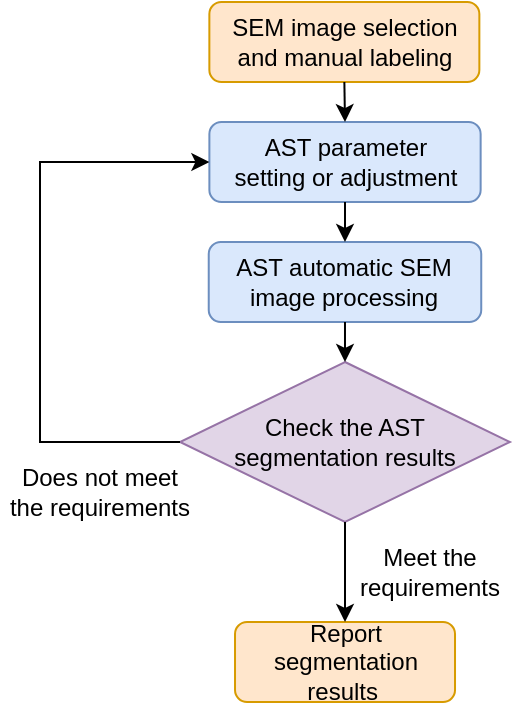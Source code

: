<mxfile version="17.1.3" type="github">
  <diagram id="C5RBs43oDa-KdzZeNtuy" name="Page-1">
    <mxGraphModel dx="788" dy="512" grid="1" gridSize="10" guides="1" tooltips="1" connect="1" arrows="1" fold="1" page="1" pageScale="1" pageWidth="827" pageHeight="1169" math="0" shadow="0">
      <root>
        <mxCell id="WIyWlLk6GJQsqaUBKTNV-0" />
        <mxCell id="WIyWlLk6GJQsqaUBKTNV-1" parent="WIyWlLk6GJQsqaUBKTNV-0" />
        <mxCell id="1l6Q6XfvDbMfiRP0JhrZ-0" value="SEM image selection and manual labeling" style="rounded=1;whiteSpace=wrap;html=1;fillColor=#ffe6cc;strokeColor=#d79b00;" parent="WIyWlLk6GJQsqaUBKTNV-1" vertex="1">
          <mxGeometry x="154.68" y="110" width="135" height="40" as="geometry" />
        </mxCell>
        <mxCell id="1l6Q6XfvDbMfiRP0JhrZ-2" value="AST parameter &lt;br&gt;setting or adjustment" style="rounded=1;whiteSpace=wrap;html=1;fillColor=#dae8fc;strokeColor=#6c8ebf;" parent="WIyWlLk6GJQsqaUBKTNV-1" vertex="1">
          <mxGeometry x="154.69" y="170" width="135.63" height="40" as="geometry" />
        </mxCell>
        <mxCell id="1l6Q6XfvDbMfiRP0JhrZ-3" value="AST automatic SEM image processing" style="rounded=1;whiteSpace=wrap;html=1;fillColor=#dae8fc;strokeColor=#6c8ebf;" parent="WIyWlLk6GJQsqaUBKTNV-1" vertex="1">
          <mxGeometry x="154.37" y="230" width="136.25" height="40" as="geometry" />
        </mxCell>
        <mxCell id="1l6Q6XfvDbMfiRP0JhrZ-7" value="Check the AST &lt;br&gt;segmentation results" style="rhombus;whiteSpace=wrap;html=1;fillColor=#e1d5e7;strokeColor=#9673a6;" parent="WIyWlLk6GJQsqaUBKTNV-1" vertex="1">
          <mxGeometry x="140" y="290" width="165" height="80" as="geometry" />
        </mxCell>
        <mxCell id="1l6Q6XfvDbMfiRP0JhrZ-13" value="Does not meet the requirements" style="text;html=1;strokeColor=none;fillColor=none;align=center;verticalAlign=middle;whiteSpace=wrap;rounded=0;" parent="WIyWlLk6GJQsqaUBKTNV-1" vertex="1">
          <mxGeometry x="50" y="340" width="100" height="30" as="geometry" />
        </mxCell>
        <mxCell id="1l6Q6XfvDbMfiRP0JhrZ-15" value="Report&lt;br&gt;segmentation results&amp;nbsp;" style="rounded=1;whiteSpace=wrap;html=1;fillColor=#ffe6cc;strokeColor=#d79b00;" parent="WIyWlLk6GJQsqaUBKTNV-1" vertex="1">
          <mxGeometry x="167.51" y="420" width="110" height="40" as="geometry" />
        </mxCell>
        <mxCell id="1l6Q6XfvDbMfiRP0JhrZ-17" value="Meet the requirements" style="text;html=1;strokeColor=none;fillColor=none;align=center;verticalAlign=middle;whiteSpace=wrap;rounded=0;" parent="WIyWlLk6GJQsqaUBKTNV-1" vertex="1">
          <mxGeometry x="220" y="380" width="90" height="30" as="geometry" />
        </mxCell>
        <mxCell id="3FDYZu0aGLrl64yQ61pi-5" value="" style="endArrow=classic;html=1;rounded=0;exitX=0.5;exitY=1;exitDx=0;exitDy=0;entryX=0.5;entryY=0;entryDx=0;entryDy=0;" parent="WIyWlLk6GJQsqaUBKTNV-1" source="1l6Q6XfvDbMfiRP0JhrZ-2" target="1l6Q6XfvDbMfiRP0JhrZ-3" edge="1">
          <mxGeometry width="50" height="50" relative="1" as="geometry">
            <mxPoint x="100" y="300" as="sourcePoint" />
            <mxPoint x="150" y="250" as="targetPoint" />
          </mxGeometry>
        </mxCell>
        <mxCell id="3FDYZu0aGLrl64yQ61pi-6" value="" style="endArrow=classic;html=1;rounded=0;exitX=0.5;exitY=1;exitDx=0;exitDy=0;entryX=0.5;entryY=0;entryDx=0;entryDy=0;" parent="WIyWlLk6GJQsqaUBKTNV-1" source="1l6Q6XfvDbMfiRP0JhrZ-3" target="1l6Q6XfvDbMfiRP0JhrZ-7" edge="1">
          <mxGeometry width="50" height="50" relative="1" as="geometry">
            <mxPoint x="100" y="300" as="sourcePoint" />
            <mxPoint x="150" y="250" as="targetPoint" />
          </mxGeometry>
        </mxCell>
        <mxCell id="3FDYZu0aGLrl64yQ61pi-8" value="" style="endArrow=classic;html=1;rounded=0;exitX=0.5;exitY=1;exitDx=0;exitDy=0;entryX=0.5;entryY=0;entryDx=0;entryDy=0;" parent="WIyWlLk6GJQsqaUBKTNV-1" source="1l6Q6XfvDbMfiRP0JhrZ-0" target="1l6Q6XfvDbMfiRP0JhrZ-2" edge="1">
          <mxGeometry width="50" height="50" relative="1" as="geometry">
            <mxPoint x="330" y="250" as="sourcePoint" />
            <mxPoint x="380" y="200" as="targetPoint" />
          </mxGeometry>
        </mxCell>
        <mxCell id="Nl2bG9fTkXFMNygUH8h6-1" value="" style="endArrow=classic;html=1;rounded=0;exitX=0.5;exitY=1;exitDx=0;exitDy=0;entryX=0.5;entryY=0;entryDx=0;entryDy=0;" edge="1" parent="WIyWlLk6GJQsqaUBKTNV-1" source="1l6Q6XfvDbMfiRP0JhrZ-7" target="1l6Q6XfvDbMfiRP0JhrZ-15">
          <mxGeometry width="50" height="50" relative="1" as="geometry">
            <mxPoint x="260" y="290" as="sourcePoint" />
            <mxPoint x="310" y="240" as="targetPoint" />
          </mxGeometry>
        </mxCell>
        <mxCell id="Nl2bG9fTkXFMNygUH8h6-2" value="" style="endArrow=classic;html=1;rounded=0;exitX=0;exitY=0.5;exitDx=0;exitDy=0;entryX=0;entryY=0.5;entryDx=0;entryDy=0;" edge="1" parent="WIyWlLk6GJQsqaUBKTNV-1" source="1l6Q6XfvDbMfiRP0JhrZ-7" target="1l6Q6XfvDbMfiRP0JhrZ-2">
          <mxGeometry width="50" height="50" relative="1" as="geometry">
            <mxPoint x="260" y="290" as="sourcePoint" />
            <mxPoint x="310" y="240" as="targetPoint" />
            <Array as="points">
              <mxPoint x="70" y="330" />
              <mxPoint x="70" y="190" />
            </Array>
          </mxGeometry>
        </mxCell>
      </root>
    </mxGraphModel>
  </diagram>
</mxfile>
